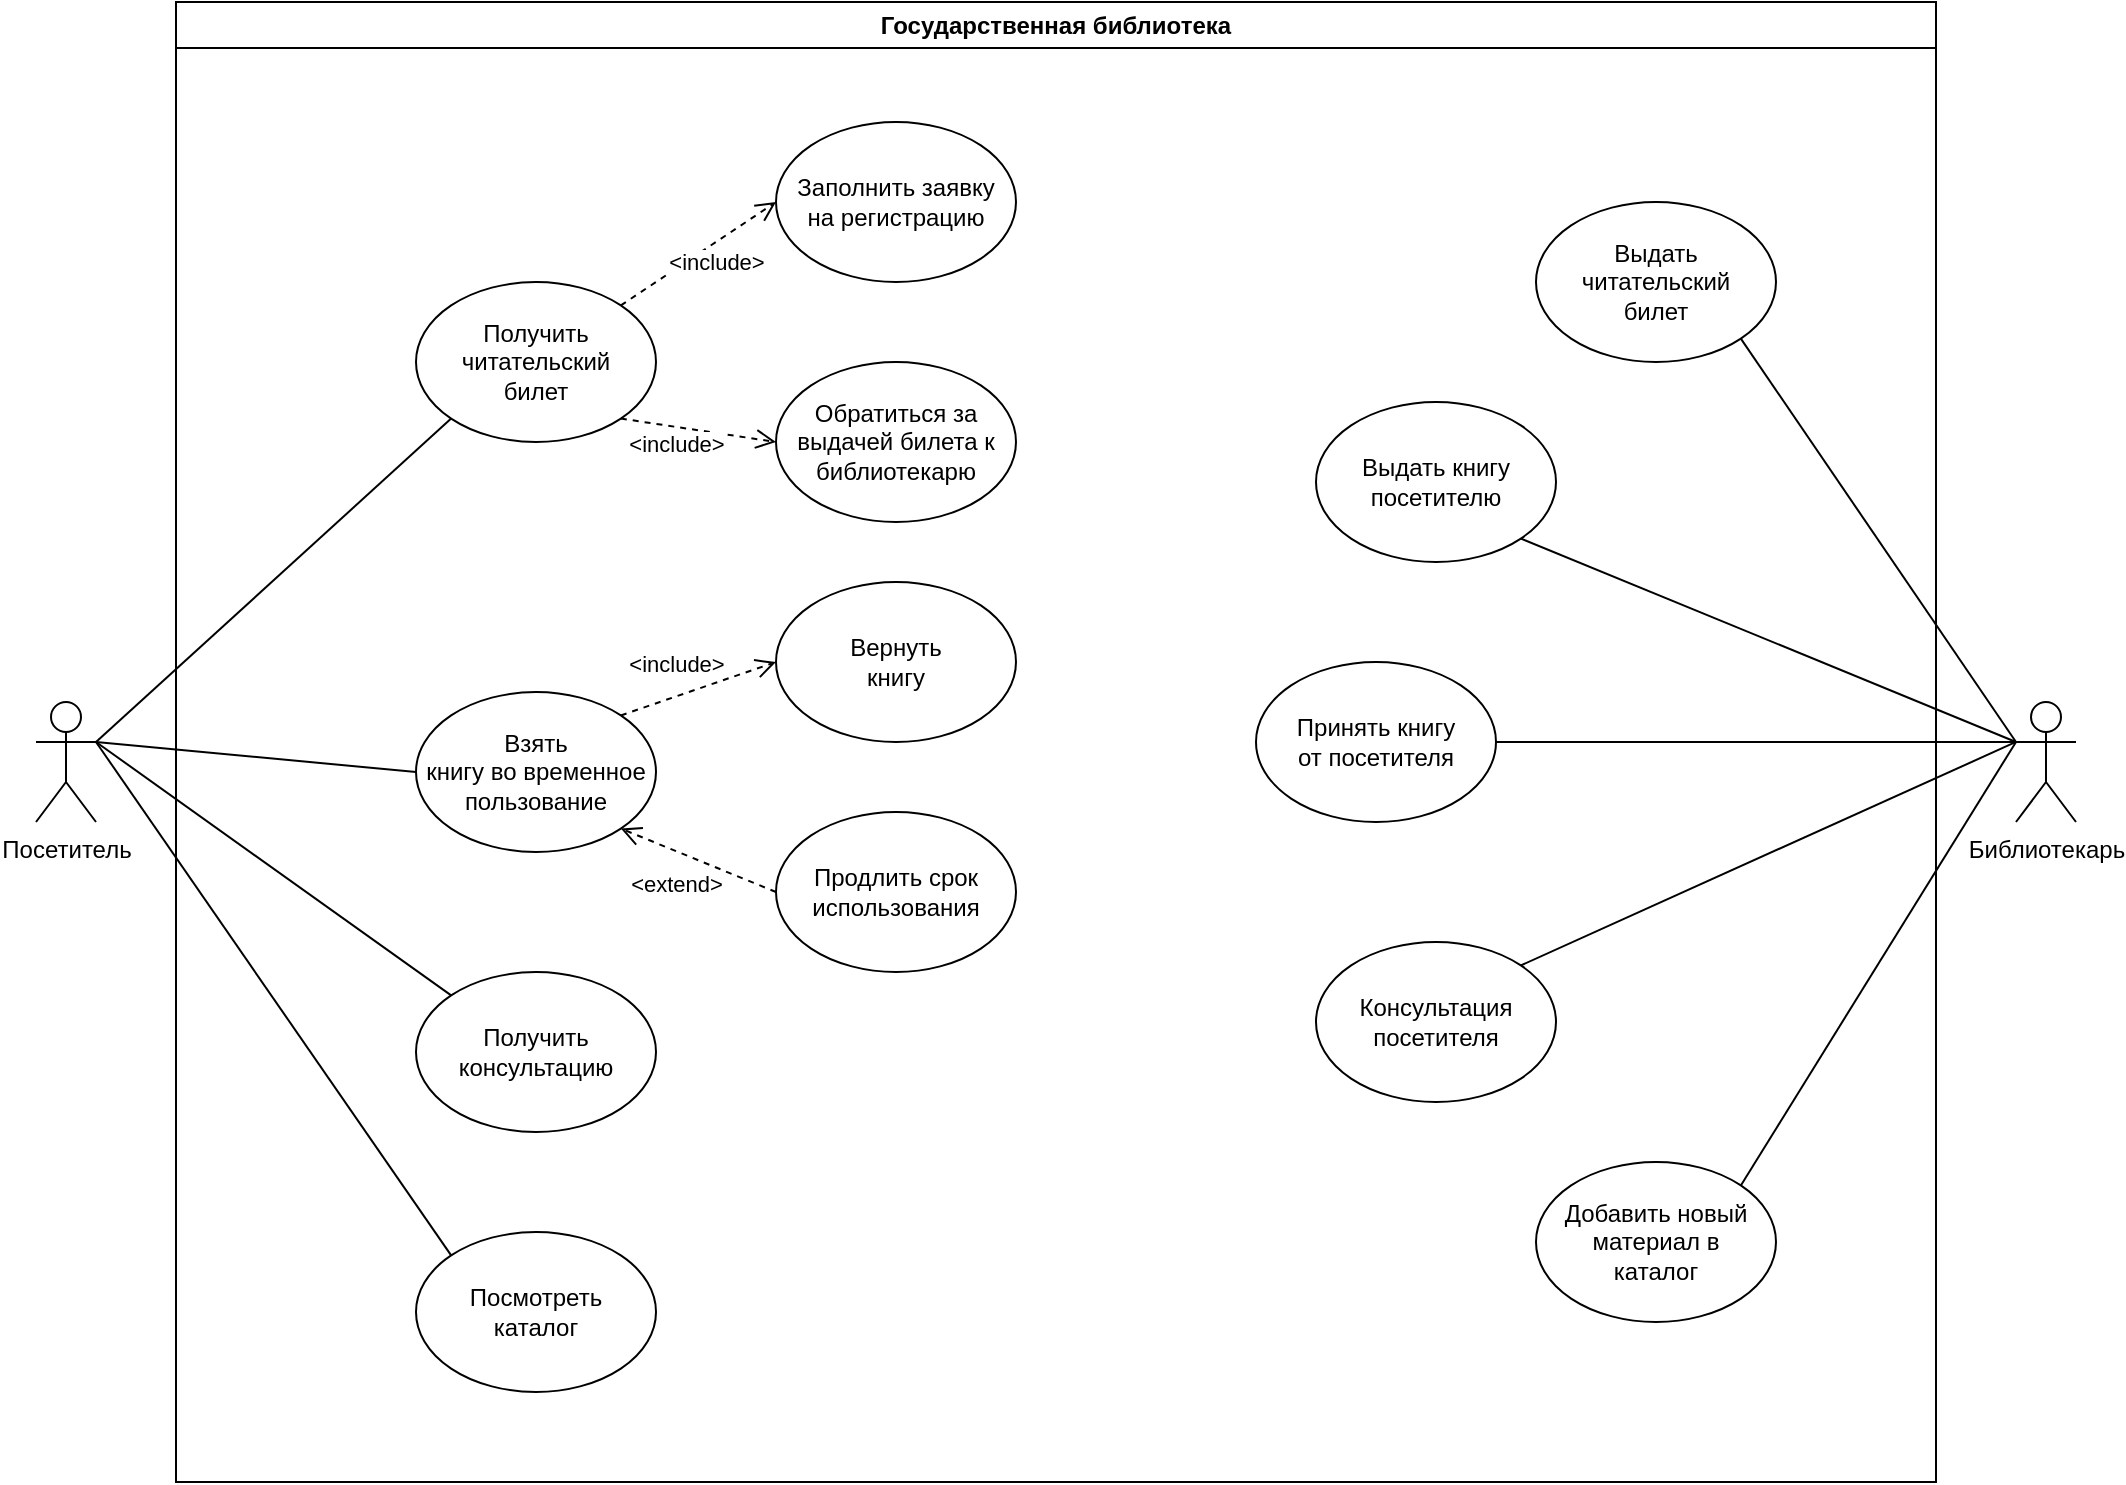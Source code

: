 <mxfile version="24.7.17">
  <diagram name="Page-1" id="aXH7dpIs6Sqpf87ATUKA">
    <mxGraphModel dx="1194" dy="727" grid="1" gridSize="10" guides="1" tooltips="1" connect="1" arrows="1" fold="1" page="1" pageScale="1" pageWidth="1169" pageHeight="827" math="0" shadow="0">
      <root>
        <mxCell id="0" />
        <mxCell id="1" parent="0" />
        <mxCell id="HNm3cFTyr4UYgs1CFmEH-2" value="Государственная библиотека" style="swimlane;whiteSpace=wrap;html=1;" parent="1" vertex="1">
          <mxGeometry x="160" y="20" width="880" height="740" as="geometry" />
        </mxCell>
        <mxCell id="HNm3cFTyr4UYgs1CFmEH-8" value="Получить&lt;div&gt;читательский&lt;/div&gt;&lt;div&gt;билет&lt;/div&gt;" style="ellipse;whiteSpace=wrap;html=1;" parent="HNm3cFTyr4UYgs1CFmEH-2" vertex="1">
          <mxGeometry x="120" y="140" width="120" height="80" as="geometry" />
        </mxCell>
        <mxCell id="HNm3cFTyr4UYgs1CFmEH-9" value="Взять&lt;div&gt;книгу во временное пользование&lt;/div&gt;" style="ellipse;whiteSpace=wrap;html=1;" parent="HNm3cFTyr4UYgs1CFmEH-2" vertex="1">
          <mxGeometry x="120" y="345" width="120" height="80" as="geometry" />
        </mxCell>
        <mxCell id="HNm3cFTyr4UYgs1CFmEH-11" value="Вернуть&lt;div&gt;книгу&lt;/div&gt;" style="ellipse;whiteSpace=wrap;html=1;" parent="HNm3cFTyr4UYgs1CFmEH-2" vertex="1">
          <mxGeometry x="300" y="290" width="120" height="80" as="geometry" />
        </mxCell>
        <mxCell id="HNm3cFTyr4UYgs1CFmEH-13" value="Продлить&amp;nbsp;&lt;span style=&quot;background-color: initial;&quot;&gt;срок использования&lt;/span&gt;" style="ellipse;whiteSpace=wrap;html=1;" parent="HNm3cFTyr4UYgs1CFmEH-2" vertex="1">
          <mxGeometry x="300" y="405" width="120" height="80" as="geometry" />
        </mxCell>
        <mxCell id="HNm3cFTyr4UYgs1CFmEH-14" value="Получить консультацию" style="ellipse;whiteSpace=wrap;html=1;" parent="HNm3cFTyr4UYgs1CFmEH-2" vertex="1">
          <mxGeometry x="120" y="485" width="120" height="80" as="geometry" />
        </mxCell>
        <mxCell id="HNm3cFTyr4UYgs1CFmEH-24" value="Обратиться за выдачей билета к библиотекарю" style="ellipse;whiteSpace=wrap;html=1;" parent="HNm3cFTyr4UYgs1CFmEH-2" vertex="1">
          <mxGeometry x="300" y="180" width="120" height="80" as="geometry" />
        </mxCell>
        <mxCell id="HNm3cFTyr4UYgs1CFmEH-23" value="Заполнить&amp;nbsp;&lt;span style=&quot;background-color: initial;&quot;&gt;заявку на&amp;nbsp;&lt;/span&gt;&lt;span style=&quot;background-color: initial;&quot;&gt;регистрацию&lt;/span&gt;" style="ellipse;whiteSpace=wrap;html=1;" parent="HNm3cFTyr4UYgs1CFmEH-2" vertex="1">
          <mxGeometry x="300" y="60" width="120" height="80" as="geometry" />
        </mxCell>
        <mxCell id="HNm3cFTyr4UYgs1CFmEH-25" value="Посмотреть&lt;div&gt;каталог&lt;/div&gt;" style="ellipse;whiteSpace=wrap;html=1;" parent="HNm3cFTyr4UYgs1CFmEH-2" vertex="1">
          <mxGeometry x="120" y="615" width="120" height="80" as="geometry" />
        </mxCell>
        <mxCell id="HNm3cFTyr4UYgs1CFmEH-34" value="&amp;lt;include&amp;gt;" style="html=1;verticalAlign=bottom;endArrow=open;dashed=1;endSize=8;curved=0;rounded=0;entryX=0;entryY=0.5;entryDx=0;entryDy=0;exitX=1;exitY=0;exitDx=0;exitDy=0;" parent="HNm3cFTyr4UYgs1CFmEH-2" source="HNm3cFTyr4UYgs1CFmEH-8" target="HNm3cFTyr4UYgs1CFmEH-23" edge="1">
          <mxGeometry x="-0.011" y="-17" relative="1" as="geometry">
            <mxPoint x="490" y="180" as="sourcePoint" />
            <mxPoint x="410" y="180" as="targetPoint" />
            <mxPoint y="-1" as="offset" />
          </mxGeometry>
        </mxCell>
        <mxCell id="HNm3cFTyr4UYgs1CFmEH-37" value="&amp;lt;include&amp;gt;" style="html=1;verticalAlign=bottom;endArrow=open;dashed=1;endSize=8;curved=0;rounded=0;entryX=0;entryY=0.5;entryDx=0;entryDy=0;exitX=1;exitY=0;exitDx=0;exitDy=0;" parent="HNm3cFTyr4UYgs1CFmEH-2" source="HNm3cFTyr4UYgs1CFmEH-9" target="HNm3cFTyr4UYgs1CFmEH-11" edge="1">
          <mxGeometry x="-0.232" y="7" relative="1" as="geometry">
            <mxPoint x="350" y="320" as="sourcePoint" />
            <mxPoint x="270" y="320" as="targetPoint" />
            <mxPoint as="offset" />
          </mxGeometry>
        </mxCell>
        <mxCell id="HNm3cFTyr4UYgs1CFmEH-38" value="&amp;lt;extend&amp;gt;" style="html=1;verticalAlign=bottom;endArrow=open;dashed=1;endSize=8;curved=0;rounded=0;exitX=0;exitY=0.5;exitDx=0;exitDy=0;entryX=1;entryY=1;entryDx=0;entryDy=0;" parent="HNm3cFTyr4UYgs1CFmEH-2" source="HNm3cFTyr4UYgs1CFmEH-13" target="HNm3cFTyr4UYgs1CFmEH-9" edge="1">
          <mxGeometry x="0.059" y="24" relative="1" as="geometry">
            <mxPoint x="350" y="320" as="sourcePoint" />
            <mxPoint x="270" y="320" as="targetPoint" />
            <mxPoint as="offset" />
          </mxGeometry>
        </mxCell>
        <mxCell id="HNm3cFTyr4UYgs1CFmEH-42" value="&amp;lt;include&amp;gt;" style="html=1;verticalAlign=bottom;endArrow=open;dashed=1;endSize=8;curved=0;rounded=0;entryX=0;entryY=0.5;entryDx=0;entryDy=0;exitX=1;exitY=1;exitDx=0;exitDy=0;" parent="HNm3cFTyr4UYgs1CFmEH-2" source="HNm3cFTyr4UYgs1CFmEH-8" target="HNm3cFTyr4UYgs1CFmEH-24" edge="1">
          <mxGeometry x="-0.222" y="-17" relative="1" as="geometry">
            <mxPoint x="200" y="190" as="sourcePoint" />
            <mxPoint x="232" y="112" as="targetPoint" />
            <mxPoint as="offset" />
          </mxGeometry>
        </mxCell>
        <mxCell id="HNm3cFTyr4UYgs1CFmEH-43" value="Выдать&lt;div&gt;читательский&lt;/div&gt;&lt;div&gt;билет&lt;/div&gt;" style="ellipse;whiteSpace=wrap;html=1;" parent="HNm3cFTyr4UYgs1CFmEH-2" vertex="1">
          <mxGeometry x="680" y="100" width="120" height="80" as="geometry" />
        </mxCell>
        <mxCell id="HNm3cFTyr4UYgs1CFmEH-44" value="Выдать книгу&lt;div&gt;посетителю&lt;/div&gt;" style="ellipse;whiteSpace=wrap;html=1;" parent="HNm3cFTyr4UYgs1CFmEH-2" vertex="1">
          <mxGeometry x="570" y="200" width="120" height="80" as="geometry" />
        </mxCell>
        <mxCell id="HNm3cFTyr4UYgs1CFmEH-45" value="Принять книгу&lt;div&gt;от посетителя&lt;/div&gt;" style="ellipse;whiteSpace=wrap;html=1;" parent="HNm3cFTyr4UYgs1CFmEH-2" vertex="1">
          <mxGeometry x="540" y="330" width="120" height="80" as="geometry" />
        </mxCell>
        <mxCell id="HNm3cFTyr4UYgs1CFmEH-46" value="Добавить новый&lt;div&gt;материал в&lt;/div&gt;&lt;div&gt;каталог&lt;/div&gt;" style="ellipse;whiteSpace=wrap;html=1;" parent="HNm3cFTyr4UYgs1CFmEH-2" vertex="1">
          <mxGeometry x="680" y="580" width="120" height="80" as="geometry" />
        </mxCell>
        <mxCell id="HNm3cFTyr4UYgs1CFmEH-47" value="&lt;div&gt;&lt;span style=&quot;background-color: initial;&quot;&gt;Консультация&lt;/span&gt;&lt;br&gt;&lt;/div&gt;&lt;div&gt;посетителя&lt;/div&gt;" style="ellipse;whiteSpace=wrap;html=1;" parent="HNm3cFTyr4UYgs1CFmEH-2" vertex="1">
          <mxGeometry x="570" y="470" width="120" height="80" as="geometry" />
        </mxCell>
        <mxCell id="HNm3cFTyr4UYgs1CFmEH-1" value="Посетитель" style="shape=umlActor;verticalLabelPosition=bottom;verticalAlign=top;html=1;outlineConnect=0;" parent="1" vertex="1">
          <mxGeometry x="90" y="370" width="30" height="60" as="geometry" />
        </mxCell>
        <mxCell id="HNm3cFTyr4UYgs1CFmEH-4" value="Библиотекарь" style="shape=umlActor;verticalLabelPosition=bottom;verticalAlign=top;html=1;outlineConnect=0;" parent="1" vertex="1">
          <mxGeometry x="1080" y="370" width="30" height="60" as="geometry" />
        </mxCell>
        <mxCell id="HNm3cFTyr4UYgs1CFmEH-28" value="" style="endArrow=none;html=1;rounded=0;entryX=0;entryY=1;entryDx=0;entryDy=0;" parent="1" target="HNm3cFTyr4UYgs1CFmEH-8" edge="1">
          <mxGeometry width="50" height="50" relative="1" as="geometry">
            <mxPoint x="120" y="390" as="sourcePoint" />
            <mxPoint x="620" y="410" as="targetPoint" />
          </mxGeometry>
        </mxCell>
        <mxCell id="HNm3cFTyr4UYgs1CFmEH-29" value="" style="endArrow=none;html=1;rounded=0;exitX=1;exitY=0.333;exitDx=0;exitDy=0;exitPerimeter=0;entryX=0;entryY=0.5;entryDx=0;entryDy=0;" parent="1" source="HNm3cFTyr4UYgs1CFmEH-1" target="HNm3cFTyr4UYgs1CFmEH-9" edge="1">
          <mxGeometry width="50" height="50" relative="1" as="geometry">
            <mxPoint x="123" y="386" as="sourcePoint" />
            <mxPoint x="290" y="160" as="targetPoint" />
          </mxGeometry>
        </mxCell>
        <mxCell id="HNm3cFTyr4UYgs1CFmEH-32" value="" style="endArrow=none;html=1;rounded=0;entryX=0;entryY=0;entryDx=0;entryDy=0;exitX=1;exitY=0.333;exitDx=0;exitDy=0;exitPerimeter=0;" parent="1" source="HNm3cFTyr4UYgs1CFmEH-1" target="HNm3cFTyr4UYgs1CFmEH-14" edge="1">
          <mxGeometry width="50" height="50" relative="1" as="geometry">
            <mxPoint x="130" y="400" as="sourcePoint" />
            <mxPoint x="290" y="550" as="targetPoint" />
          </mxGeometry>
        </mxCell>
        <mxCell id="HNm3cFTyr4UYgs1CFmEH-33" value="" style="endArrow=none;html=1;rounded=0;entryX=0;entryY=0;entryDx=0;entryDy=0;exitX=1;exitY=0.333;exitDx=0;exitDy=0;exitPerimeter=0;" parent="1" source="HNm3cFTyr4UYgs1CFmEH-1" target="HNm3cFTyr4UYgs1CFmEH-25" edge="1">
          <mxGeometry width="50" height="50" relative="1" as="geometry">
            <mxPoint x="130" y="400" as="sourcePoint" />
            <mxPoint x="290" y="660" as="targetPoint" />
          </mxGeometry>
        </mxCell>
        <mxCell id="HNm3cFTyr4UYgs1CFmEH-49" value="" style="endArrow=none;html=1;rounded=0;entryX=0;entryY=0.333;entryDx=0;entryDy=0;entryPerimeter=0;exitX=1;exitY=1;exitDx=0;exitDy=0;" parent="1" source="HNm3cFTyr4UYgs1CFmEH-43" target="HNm3cFTyr4UYgs1CFmEH-4" edge="1">
          <mxGeometry width="50" height="50" relative="1" as="geometry">
            <mxPoint x="900" y="270" as="sourcePoint" />
            <mxPoint x="950" y="220" as="targetPoint" />
          </mxGeometry>
        </mxCell>
        <mxCell id="HNm3cFTyr4UYgs1CFmEH-50" value="" style="endArrow=none;html=1;rounded=0;entryX=0;entryY=0.333;entryDx=0;entryDy=0;entryPerimeter=0;exitX=1;exitY=1;exitDx=0;exitDy=0;" parent="1" source="HNm3cFTyr4UYgs1CFmEH-44" target="HNm3cFTyr4UYgs1CFmEH-4" edge="1">
          <mxGeometry width="50" height="50" relative="1" as="geometry">
            <mxPoint x="1030" y="100" as="sourcePoint" />
            <mxPoint x="1090" y="260" as="targetPoint" />
          </mxGeometry>
        </mxCell>
        <mxCell id="HNm3cFTyr4UYgs1CFmEH-51" value="" style="endArrow=none;html=1;rounded=0;entryX=0;entryY=0.333;entryDx=0;entryDy=0;entryPerimeter=0;exitX=1;exitY=0.5;exitDx=0;exitDy=0;" parent="1" source="HNm3cFTyr4UYgs1CFmEH-45" target="HNm3cFTyr4UYgs1CFmEH-4" edge="1">
          <mxGeometry width="50" height="50" relative="1" as="geometry">
            <mxPoint x="892" y="158" as="sourcePoint" />
            <mxPoint x="1090" y="260" as="targetPoint" />
          </mxGeometry>
        </mxCell>
        <mxCell id="HNm3cFTyr4UYgs1CFmEH-53" value="" style="endArrow=none;html=1;rounded=0;exitX=1;exitY=0;exitDx=0;exitDy=0;entryX=0;entryY=0.333;entryDx=0;entryDy=0;entryPerimeter=0;" parent="1" source="HNm3cFTyr4UYgs1CFmEH-47" target="HNm3cFTyr4UYgs1CFmEH-4" edge="1">
          <mxGeometry width="50" height="50" relative="1" as="geometry">
            <mxPoint x="820" y="290" as="sourcePoint" />
            <mxPoint x="1080" y="250" as="targetPoint" />
          </mxGeometry>
        </mxCell>
        <mxCell id="HNm3cFTyr4UYgs1CFmEH-54" value="" style="endArrow=none;html=1;rounded=0;exitX=1;exitY=0;exitDx=0;exitDy=0;entryX=0;entryY=0.333;entryDx=0;entryDy=0;entryPerimeter=0;" parent="1" source="HNm3cFTyr4UYgs1CFmEH-46" target="HNm3cFTyr4UYgs1CFmEH-4" edge="1">
          <mxGeometry width="50" height="50" relative="1" as="geometry">
            <mxPoint x="892" y="322" as="sourcePoint" />
            <mxPoint x="1090" y="260" as="targetPoint" />
          </mxGeometry>
        </mxCell>
      </root>
    </mxGraphModel>
  </diagram>
</mxfile>
